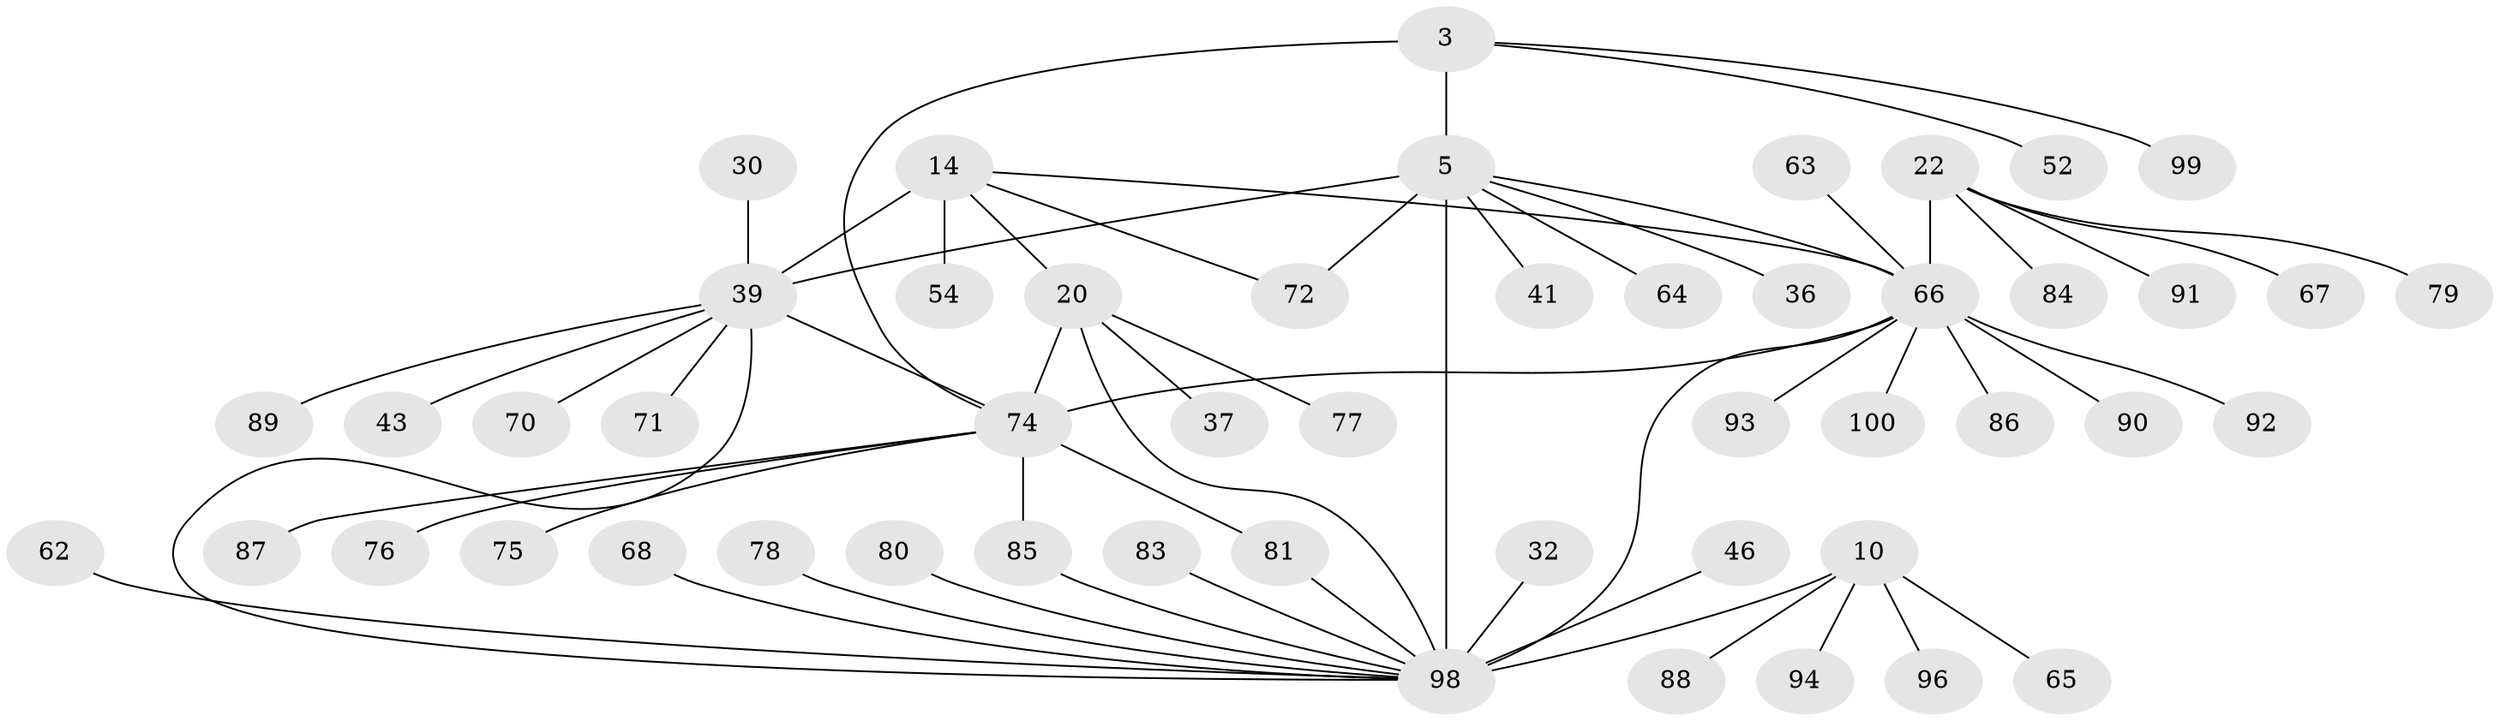 // original degree distribution, {6: 0.05, 8: 0.03, 5: 0.04, 7: 0.06, 11: 0.02, 9: 0.03, 10: 0.01, 12: 0.01, 1: 0.59, 3: 0.06, 2: 0.09, 4: 0.01}
// Generated by graph-tools (version 1.1) at 2025/54/03/09/25 04:54:16]
// undirected, 50 vertices, 59 edges
graph export_dot {
graph [start="1"]
  node [color=gray90,style=filled];
  3 [super="+1"];
  5 [super="+4+2"];
  10 [super="+9"];
  14 [super="+13"];
  20 [super="+17"];
  22 [super="+21"];
  30;
  32;
  36;
  37;
  39 [super="+28+11+33+15"];
  41;
  43;
  46;
  52 [super="+31"];
  54;
  62;
  63;
  64;
  65;
  66 [super="+59+60"];
  67 [super="+58"];
  68;
  70;
  71;
  72 [super="+50+57"];
  74 [super="+19+26+29+35+44+56+61"];
  75;
  76;
  77;
  78;
  79;
  80;
  81;
  83;
  84;
  85 [super="+53"];
  86;
  87 [super="+73"];
  88 [super="+47"];
  89;
  90;
  91;
  92;
  93;
  94;
  96;
  98 [super="+40+97"];
  99 [super="+69"];
  100;
  3 -- 5 [weight=6];
  3 -- 52;
  3 -- 99;
  3 -- 74;
  5 -- 41;
  5 -- 64;
  5 -- 36;
  5 -- 98 [weight=3];
  5 -- 39 [weight=2];
  5 -- 72;
  5 -- 66;
  10 -- 96;
  10 -- 65;
  10 -- 94;
  10 -- 88;
  10 -- 98 [weight=6];
  14 -- 20;
  14 -- 54;
  14 -- 72;
  14 -- 39 [weight=6];
  14 -- 66;
  20 -- 37;
  20 -- 77;
  20 -- 98;
  20 -- 74 [weight=6];
  22 -- 79;
  22 -- 84;
  22 -- 91;
  22 -- 67;
  22 -- 66 [weight=6];
  30 -- 39;
  32 -- 98;
  39 -- 71;
  39 -- 43;
  39 -- 74;
  39 -- 98;
  39 -- 70;
  39 -- 89;
  46 -- 98;
  62 -- 98;
  63 -- 66;
  66 -- 98 [weight=2];
  66 -- 100;
  66 -- 74;
  66 -- 86;
  66 -- 90;
  66 -- 92;
  66 -- 93;
  68 -- 98;
  74 -- 75;
  74 -- 76;
  74 -- 81;
  74 -- 85;
  74 -- 87;
  78 -- 98;
  80 -- 98;
  81 -- 98;
  83 -- 98;
  85 -- 98;
}
